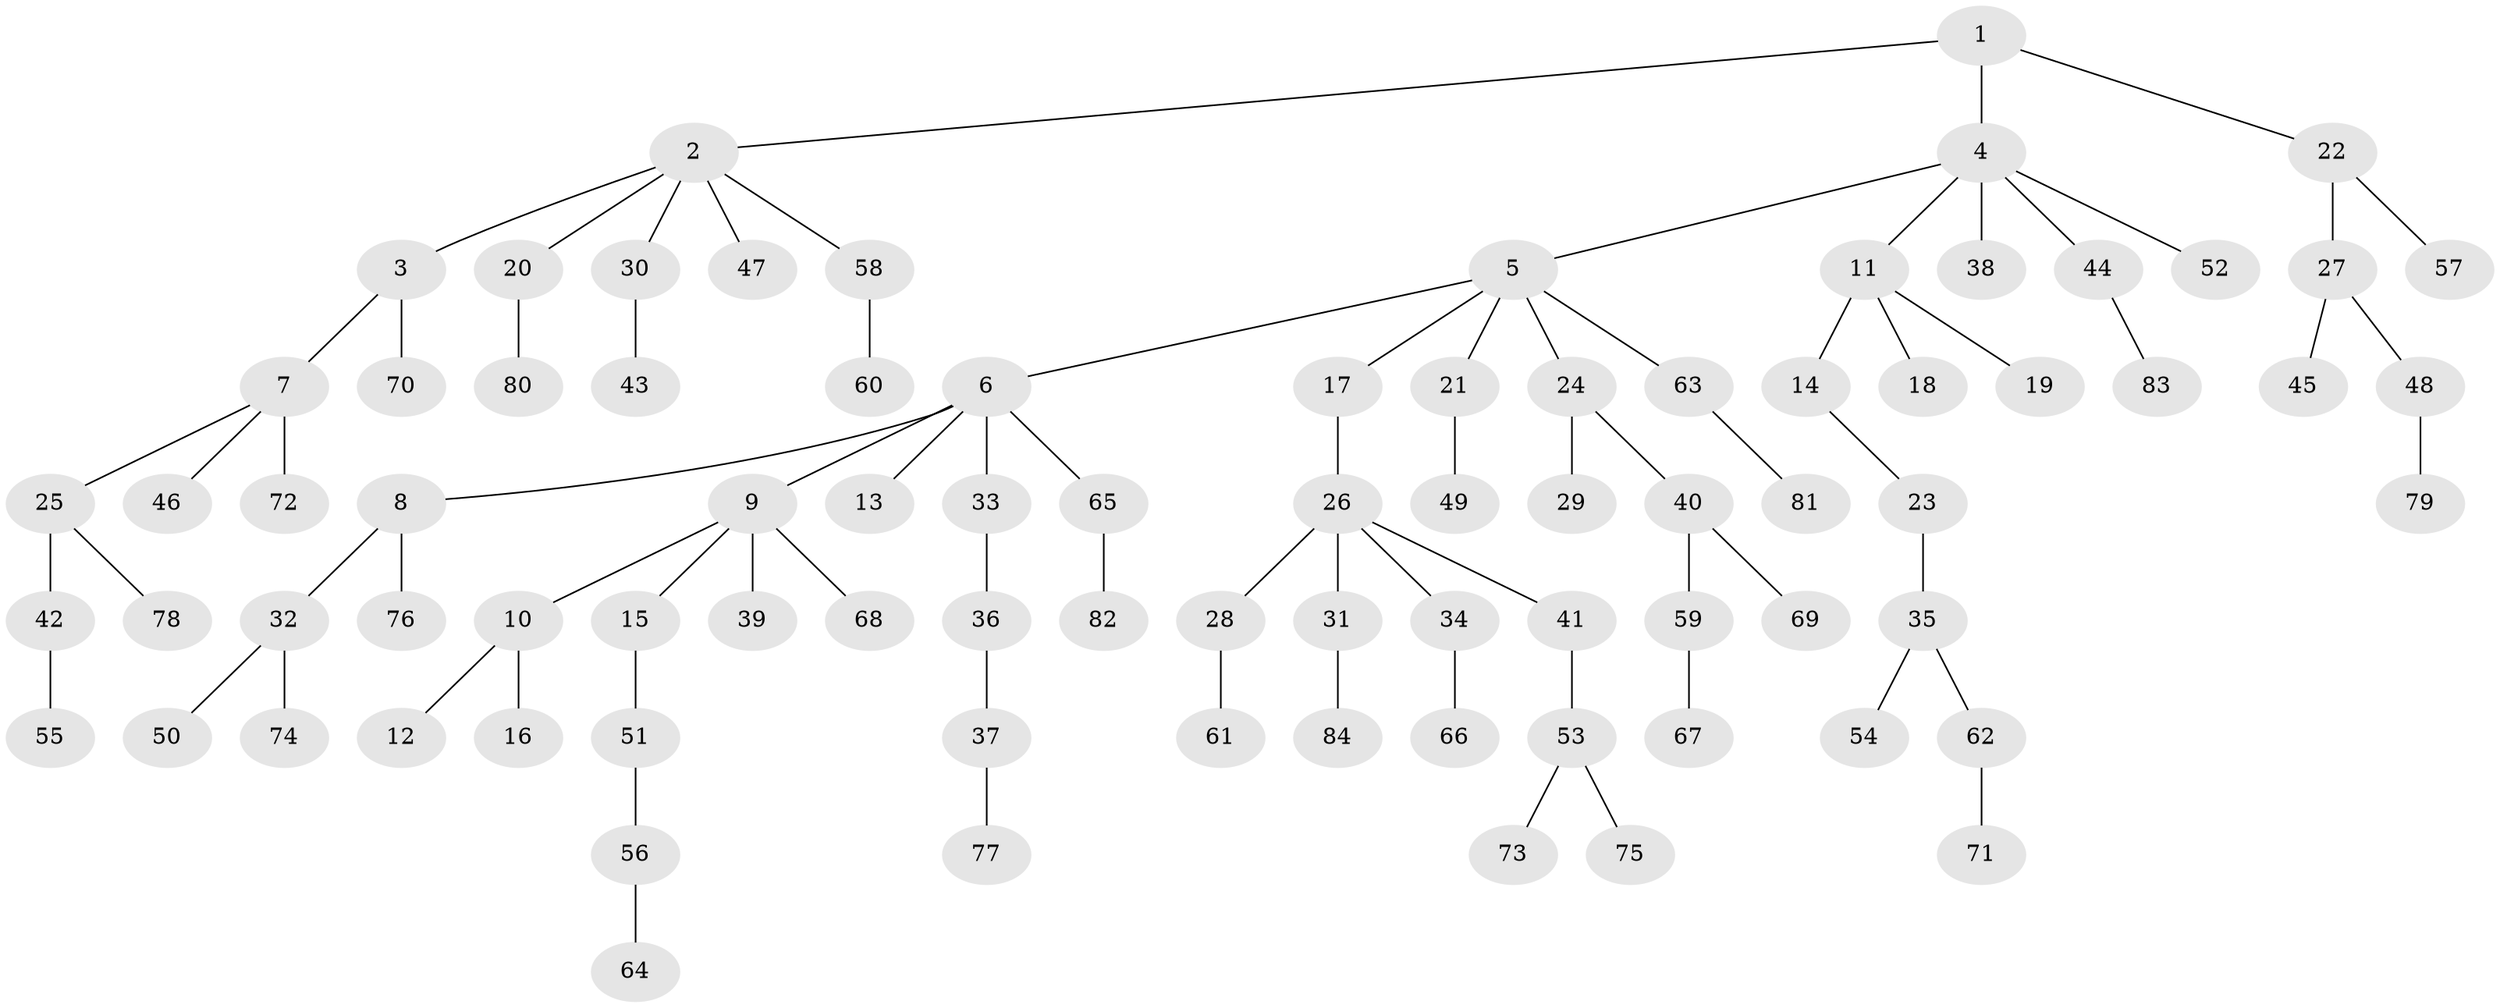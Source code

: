 // coarse degree distribution, {7: 0.017543859649122806, 5: 0.03508771929824561, 8: 0.017543859649122806, 10: 0.017543859649122806, 4: 0.05263157894736842, 2: 0.24561403508771928, 1: 0.5964912280701754, 3: 0.017543859649122806}
// Generated by graph-tools (version 1.1) at 2025/24/03/03/25 07:24:08]
// undirected, 84 vertices, 83 edges
graph export_dot {
graph [start="1"]
  node [color=gray90,style=filled];
  1;
  2;
  3;
  4;
  5;
  6;
  7;
  8;
  9;
  10;
  11;
  12;
  13;
  14;
  15;
  16;
  17;
  18;
  19;
  20;
  21;
  22;
  23;
  24;
  25;
  26;
  27;
  28;
  29;
  30;
  31;
  32;
  33;
  34;
  35;
  36;
  37;
  38;
  39;
  40;
  41;
  42;
  43;
  44;
  45;
  46;
  47;
  48;
  49;
  50;
  51;
  52;
  53;
  54;
  55;
  56;
  57;
  58;
  59;
  60;
  61;
  62;
  63;
  64;
  65;
  66;
  67;
  68;
  69;
  70;
  71;
  72;
  73;
  74;
  75;
  76;
  77;
  78;
  79;
  80;
  81;
  82;
  83;
  84;
  1 -- 2;
  1 -- 4;
  1 -- 22;
  2 -- 3;
  2 -- 20;
  2 -- 30;
  2 -- 47;
  2 -- 58;
  3 -- 7;
  3 -- 70;
  4 -- 5;
  4 -- 11;
  4 -- 38;
  4 -- 44;
  4 -- 52;
  5 -- 6;
  5 -- 17;
  5 -- 21;
  5 -- 24;
  5 -- 63;
  6 -- 8;
  6 -- 9;
  6 -- 13;
  6 -- 33;
  6 -- 65;
  7 -- 25;
  7 -- 46;
  7 -- 72;
  8 -- 32;
  8 -- 76;
  9 -- 10;
  9 -- 15;
  9 -- 39;
  9 -- 68;
  10 -- 12;
  10 -- 16;
  11 -- 14;
  11 -- 18;
  11 -- 19;
  14 -- 23;
  15 -- 51;
  17 -- 26;
  20 -- 80;
  21 -- 49;
  22 -- 27;
  22 -- 57;
  23 -- 35;
  24 -- 29;
  24 -- 40;
  25 -- 42;
  25 -- 78;
  26 -- 28;
  26 -- 31;
  26 -- 34;
  26 -- 41;
  27 -- 45;
  27 -- 48;
  28 -- 61;
  30 -- 43;
  31 -- 84;
  32 -- 50;
  32 -- 74;
  33 -- 36;
  34 -- 66;
  35 -- 54;
  35 -- 62;
  36 -- 37;
  37 -- 77;
  40 -- 59;
  40 -- 69;
  41 -- 53;
  42 -- 55;
  44 -- 83;
  48 -- 79;
  51 -- 56;
  53 -- 73;
  53 -- 75;
  56 -- 64;
  58 -- 60;
  59 -- 67;
  62 -- 71;
  63 -- 81;
  65 -- 82;
}
